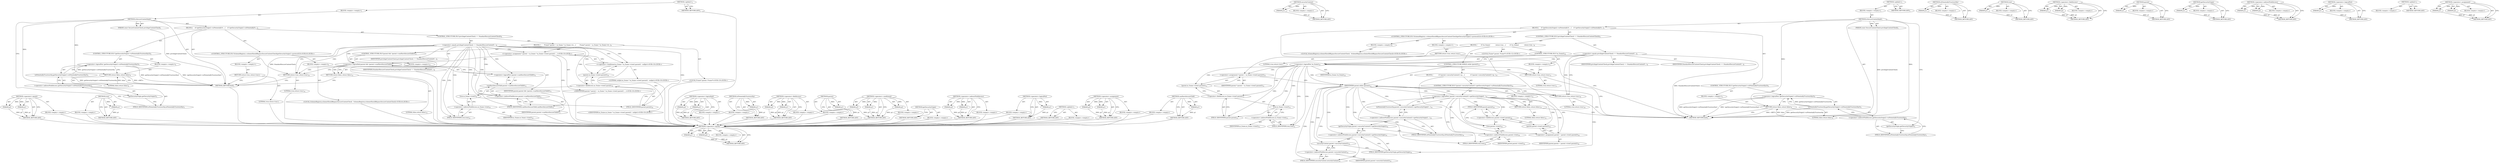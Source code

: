 digraph "&lt;operator&gt;.assignment" {
vulnerable_98 [label=<(METHOD,&lt;operator&gt;.equals)>];
vulnerable_99 [label=<(PARAM,p1)>];
vulnerable_100 [label=<(PARAM,p2)>];
vulnerable_101 [label=<(BLOCK,&lt;empty&gt;,&lt;empty&gt;)>];
vulnerable_102 [label=<(METHOD_RETURN,ANY)>];
vulnerable_123 [label=<(METHOD,tree)>];
vulnerable_124 [label=<(PARAM,p1)>];
vulnerable_125 [label=<(BLOCK,&lt;empty&gt;,&lt;empty&gt;)>];
vulnerable_126 [label=<(METHOD_RETURN,ANY)>];
vulnerable_6 [label=<(METHOD,&lt;global&gt;)<SUB>1</SUB>>];
vulnerable_7 [label=<(BLOCK,&lt;empty&gt;,&lt;empty&gt;)<SUB>1</SUB>>];
vulnerable_8 [label=<(METHOD,isSecureContextImpl)<SUB>1</SUB>>];
vulnerable_9 [label=<(PARAM,const SecureContextCheck privilegeContextCheck)<SUB>1</SUB>>];
vulnerable_10 [label=<(BLOCK,{
    if (!getSecurityOrigin()-&gt;isPotentiallyTr...,{
    if (!getSecurityOrigin()-&gt;isPotentiallyTr...)<SUB>2</SUB>>];
vulnerable_11 [label=<(CONTROL_STRUCTURE,IF,if (!getSecurityOrigin()-&gt;isPotentiallyTrustworthy()))<SUB>3</SUB>>];
vulnerable_12 [label=<(&lt;operator&gt;.logicalNot,!getSecurityOrigin()-&gt;isPotentiallyTrustworthy())<SUB>3</SUB>>];
vulnerable_13 [label=<(isPotentiallyTrustworthy,getSecurityOrigin()-&gt;isPotentiallyTrustworthy())<SUB>3</SUB>>];
vulnerable_14 [label=<(&lt;operator&gt;.indirectFieldAccess,getSecurityOrigin()-&gt;isPotentiallyTrustworthy)<SUB>3</SUB>>];
vulnerable_15 [label=<(getSecurityOrigin,getSecurityOrigin())<SUB>3</SUB>>];
vulnerable_16 [label=<(FIELD_IDENTIFIER,isPotentiallyTrustworthy,isPotentiallyTrustworthy)<SUB>3</SUB>>];
vulnerable_17 [label=<(BLOCK,&lt;empty&gt;,&lt;empty&gt;)<SUB>4</SUB>>];
vulnerable_18 [label=<(RETURN,return false;,return false;)<SUB>4</SUB>>];
vulnerable_19 [label=<(LITERAL,false,return false;)<SUB>4</SUB>>];
vulnerable_20 [label="<(CONTROL_STRUCTURE,IF,if (SchemeRegistry::schemeShouldBypassSecureContextCheck(getSecurityOrigin()-&gt;protocol())))<SUB>6</SUB>>"];
vulnerable_21 [label=<(BLOCK,&lt;empty&gt;,&lt;empty&gt;)<SUB>6</SUB>>];
vulnerable_22 [label="<(LOCAL,SchemeRegistry.schemeShouldBypassSecureContextCheck : SchemeRegistry.schemeShouldBypassSecureContextCheck)<SUB>6</SUB>>"];
vulnerable_23 [label=<(BLOCK,&lt;empty&gt;,&lt;empty&gt;)<SUB>7</SUB>>];
vulnerable_24 [label=<(RETURN,return true;,return true;)<SUB>7</SUB>>];
vulnerable_25 [label=<(LITERAL,true,return true;)<SUB>7</SUB>>];
vulnerable_26 [label=<(CONTROL_STRUCTURE,IF,if (privilegeContextCheck == StandardSecureContextCheck))<SUB>9</SUB>>];
vulnerable_27 [label=<(&lt;operator&gt;.equals,privilegeContextCheck == StandardSecureContextC...)<SUB>9</SUB>>];
vulnerable_28 [label=<(IDENTIFIER,privilegeContextCheck,privilegeContextCheck == StandardSecureContextC...)<SUB>9</SUB>>];
vulnerable_29 [label=<(IDENTIFIER,StandardSecureContextCheck,privilegeContextCheck == StandardSecureContextC...)<SUB>9</SUB>>];
vulnerable_30 [label=<(BLOCK,{
        Frame* parent = m_frame ? m_frame-&gt;tr...,{
        Frame* parent = m_frame ? m_frame-&gt;tr...)<SUB>9</SUB>>];
vulnerable_31 [label="<(LOCAL,Frame* parent: Frame*)<SUB>10</SUB>>"];
vulnerable_32 [label="<(&lt;operator&gt;.assignment,* parent = m_frame ? m_frame-&gt;tree().parent() :...)<SUB>10</SUB>>"];
vulnerable_33 [label="<(IDENTIFIER,parent,* parent = m_frame ? m_frame-&gt;tree().parent() :...)<SUB>10</SUB>>"];
vulnerable_34 [label="<(&lt;operator&gt;.conditional,m_frame ? m_frame-&gt;tree().parent() : nullptr)<SUB>10</SUB>>"];
vulnerable_35 [label="<(IDENTIFIER,m_frame,m_frame ? m_frame-&gt;tree().parent() : nullptr)<SUB>10</SUB>>"];
vulnerable_36 [label=<(parent,m_frame-&gt;tree().parent())<SUB>10</SUB>>];
vulnerable_37 [label=<(&lt;operator&gt;.fieldAccess,m_frame-&gt;tree().parent)<SUB>10</SUB>>];
vulnerable_38 [label=<(tree,m_frame-&gt;tree())<SUB>10</SUB>>];
vulnerable_39 [label=<(&lt;operator&gt;.indirectFieldAccess,m_frame-&gt;tree)<SUB>10</SUB>>];
vulnerable_40 [label=<(IDENTIFIER,m_frame,m_frame-&gt;tree())<SUB>10</SUB>>];
vulnerable_41 [label=<(FIELD_IDENTIFIER,tree,tree)<SUB>10</SUB>>];
vulnerable_42 [label=<(FIELD_IDENTIFIER,parent,parent)<SUB>10</SUB>>];
vulnerable_43 [label="<(LITERAL,nullptr,m_frame ? m_frame-&gt;tree().parent() : nullptr)<SUB>10</SUB>>"];
vulnerable_44 [label=<(CONTROL_STRUCTURE,IF,if (parent &amp;&amp; !parent-&gt;canHaveSecureChild()))<SUB>11</SUB>>];
vulnerable_45 [label=<(&lt;operator&gt;.logicalAnd,parent &amp;&amp; !parent-&gt;canHaveSecureChild())<SUB>11</SUB>>];
vulnerable_46 [label=<(IDENTIFIER,parent,parent &amp;&amp; !parent-&gt;canHaveSecureChild())<SUB>11</SUB>>];
vulnerable_47 [label=<(&lt;operator&gt;.logicalNot,!parent-&gt;canHaveSecureChild())<SUB>11</SUB>>];
vulnerable_48 [label=<(canHaveSecureChild,parent-&gt;canHaveSecureChild())<SUB>11</SUB>>];
vulnerable_49 [label=<(&lt;operator&gt;.indirectFieldAccess,parent-&gt;canHaveSecureChild)<SUB>11</SUB>>];
vulnerable_50 [label=<(IDENTIFIER,parent,parent-&gt;canHaveSecureChild())<SUB>11</SUB>>];
vulnerable_51 [label=<(FIELD_IDENTIFIER,canHaveSecureChild,canHaveSecureChild)<SUB>11</SUB>>];
vulnerable_52 [label=<(BLOCK,&lt;empty&gt;,&lt;empty&gt;)<SUB>12</SUB>>];
vulnerable_53 [label=<(RETURN,return false;,return false;)<SUB>12</SUB>>];
vulnerable_54 [label=<(LITERAL,false,return false;)<SUB>12</SUB>>];
vulnerable_55 [label=<(RETURN,return true;,return true;)<SUB>14</SUB>>];
vulnerable_56 [label=<(LITERAL,true,return true;)<SUB>14</SUB>>];
vulnerable_57 [label=<(METHOD_RETURN,bool)<SUB>1</SUB>>];
vulnerable_59 [label=<(METHOD_RETURN,ANY)<SUB>1</SUB>>];
vulnerable_127 [label=<(METHOD,&lt;operator&gt;.logicalAnd)>];
vulnerable_128 [label=<(PARAM,p1)>];
vulnerable_129 [label=<(PARAM,p2)>];
vulnerable_130 [label=<(BLOCK,&lt;empty&gt;,&lt;empty&gt;)>];
vulnerable_131 [label=<(METHOD_RETURN,ANY)>];
vulnerable_86 [label=<(METHOD,isPotentiallyTrustworthy)>];
vulnerable_87 [label=<(PARAM,p1)>];
vulnerable_88 [label=<(BLOCK,&lt;empty&gt;,&lt;empty&gt;)>];
vulnerable_89 [label=<(METHOD_RETURN,ANY)>];
vulnerable_118 [label=<(METHOD,&lt;operator&gt;.fieldAccess)>];
vulnerable_119 [label=<(PARAM,p1)>];
vulnerable_120 [label=<(PARAM,p2)>];
vulnerable_121 [label=<(BLOCK,&lt;empty&gt;,&lt;empty&gt;)>];
vulnerable_122 [label=<(METHOD_RETURN,ANY)>];
vulnerable_114 [label=<(METHOD,parent)>];
vulnerable_115 [label=<(PARAM,p1)>];
vulnerable_116 [label=<(BLOCK,&lt;empty&gt;,&lt;empty&gt;)>];
vulnerable_117 [label=<(METHOD_RETURN,ANY)>];
vulnerable_108 [label=<(METHOD,&lt;operator&gt;.conditional)>];
vulnerable_109 [label=<(PARAM,p1)>];
vulnerable_110 [label=<(PARAM,p2)>];
vulnerable_111 [label=<(PARAM,p3)>];
vulnerable_112 [label=<(BLOCK,&lt;empty&gt;,&lt;empty&gt;)>];
vulnerable_113 [label=<(METHOD_RETURN,ANY)>];
vulnerable_95 [label=<(METHOD,getSecurityOrigin)>];
vulnerable_96 [label=<(BLOCK,&lt;empty&gt;,&lt;empty&gt;)>];
vulnerable_97 [label=<(METHOD_RETURN,ANY)>];
vulnerable_90 [label=<(METHOD,&lt;operator&gt;.indirectFieldAccess)>];
vulnerable_91 [label=<(PARAM,p1)>];
vulnerable_92 [label=<(PARAM,p2)>];
vulnerable_93 [label=<(BLOCK,&lt;empty&gt;,&lt;empty&gt;)>];
vulnerable_94 [label=<(METHOD_RETURN,ANY)>];
vulnerable_82 [label=<(METHOD,&lt;operator&gt;.logicalNot)>];
vulnerable_83 [label=<(PARAM,p1)>];
vulnerable_84 [label=<(BLOCK,&lt;empty&gt;,&lt;empty&gt;)>];
vulnerable_85 [label=<(METHOD_RETURN,ANY)>];
vulnerable_76 [label=<(METHOD,&lt;global&gt;)<SUB>1</SUB>>];
vulnerable_77 [label=<(BLOCK,&lt;empty&gt;,&lt;empty&gt;)>];
vulnerable_78 [label=<(METHOD_RETURN,ANY)>];
vulnerable_103 [label=<(METHOD,&lt;operator&gt;.assignment)>];
vulnerable_104 [label=<(PARAM,p1)>];
vulnerable_105 [label=<(PARAM,p2)>];
vulnerable_106 [label=<(BLOCK,&lt;empty&gt;,&lt;empty&gt;)>];
vulnerable_107 [label=<(METHOD_RETURN,ANY)>];
vulnerable_132 [label=<(METHOD,canHaveSecureChild)>];
vulnerable_133 [label=<(PARAM,p1)>];
vulnerable_134 [label=<(BLOCK,&lt;empty&gt;,&lt;empty&gt;)>];
vulnerable_135 [label=<(METHOD_RETURN,ANY)>];
fixed_116 [label=<(METHOD,&lt;operator&gt;.equals)>];
fixed_117 [label=<(PARAM,p1)>];
fixed_118 [label=<(PARAM,p2)>];
fixed_119 [label=<(BLOCK,&lt;empty&gt;,&lt;empty&gt;)>];
fixed_120 [label=<(METHOD_RETURN,ANY)>];
fixed_139 [label=<(METHOD,securityContext)>];
fixed_140 [label=<(PARAM,p1)>];
fixed_141 [label=<(BLOCK,&lt;empty&gt;,&lt;empty&gt;)>];
fixed_142 [label=<(METHOD_RETURN,ANY)>];
fixed_6 [label=<(METHOD,&lt;global&gt;)<SUB>1</SUB>>];
fixed_7 [label=<(BLOCK,&lt;empty&gt;,&lt;empty&gt;)<SUB>1</SUB>>];
fixed_8 [label=<(METHOD,isSecureContextImpl)<SUB>1</SUB>>];
fixed_9 [label=<(PARAM,const SecureContextCheck privilegeContextCheck)<SUB>1</SUB>>];
fixed_10 [label=<(BLOCK,{
    if (!getSecurityOrigin()-&gt;isPotentiallyTr...,{
    if (!getSecurityOrigin()-&gt;isPotentiallyTr...)<SUB>2</SUB>>];
fixed_11 [label=<(CONTROL_STRUCTURE,IF,if (!getSecurityOrigin()-&gt;isPotentiallyTrustworthy()))<SUB>3</SUB>>];
fixed_12 [label=<(&lt;operator&gt;.logicalNot,!getSecurityOrigin()-&gt;isPotentiallyTrustworthy())<SUB>3</SUB>>];
fixed_13 [label=<(isPotentiallyTrustworthy,getSecurityOrigin()-&gt;isPotentiallyTrustworthy())<SUB>3</SUB>>];
fixed_14 [label=<(&lt;operator&gt;.indirectFieldAccess,getSecurityOrigin()-&gt;isPotentiallyTrustworthy)<SUB>3</SUB>>];
fixed_15 [label=<(getSecurityOrigin,getSecurityOrigin())<SUB>3</SUB>>];
fixed_16 [label=<(FIELD_IDENTIFIER,isPotentiallyTrustworthy,isPotentiallyTrustworthy)<SUB>3</SUB>>];
fixed_17 [label=<(BLOCK,&lt;empty&gt;,&lt;empty&gt;)<SUB>4</SUB>>];
fixed_18 [label=<(RETURN,return false;,return false;)<SUB>4</SUB>>];
fixed_19 [label=<(LITERAL,false,return false;)<SUB>4</SUB>>];
fixed_20 [label="<(CONTROL_STRUCTURE,IF,if (SchemeRegistry::schemeShouldBypassSecureContextCheck(getSecurityOrigin()-&gt;protocol())))<SUB>6</SUB>>"];
fixed_21 [label=<(BLOCK,&lt;empty&gt;,&lt;empty&gt;)<SUB>6</SUB>>];
fixed_22 [label="<(LOCAL,SchemeRegistry.schemeShouldBypassSecureContextCheck : SchemeRegistry.schemeShouldBypassSecureContextCheck)<SUB>6</SUB>>"];
fixed_23 [label=<(BLOCK,&lt;empty&gt;,&lt;empty&gt;)<SUB>7</SUB>>];
fixed_24 [label=<(RETURN,return true;,return true;)<SUB>7</SUB>>];
fixed_25 [label=<(LITERAL,true,return true;)<SUB>7</SUB>>];
fixed_26 [label=<(CONTROL_STRUCTURE,IF,if (privilegeContextCheck == StandardSecureContextCheck))<SUB>9</SUB>>];
fixed_27 [label=<(&lt;operator&gt;.equals,privilegeContextCheck == StandardSecureContextC...)<SUB>9</SUB>>];
fixed_28 [label=<(IDENTIFIER,privilegeContextCheck,privilegeContextCheck == StandardSecureContextC...)<SUB>9</SUB>>];
fixed_29 [label=<(IDENTIFIER,StandardSecureContextCheck,privilegeContextCheck == StandardSecureContextC...)<SUB>9</SUB>>];
fixed_30 [label=<(BLOCK,{
        if (!m_frame)
            return true...,{
        if (!m_frame)
            return true...)<SUB>9</SUB>>];
fixed_31 [label=<(CONTROL_STRUCTURE,IF,if (!m_frame))<SUB>10</SUB>>];
fixed_32 [label=<(&lt;operator&gt;.logicalNot,!m_frame)<SUB>10</SUB>>];
fixed_33 [label=<(IDENTIFIER,m_frame,!m_frame)<SUB>10</SUB>>];
fixed_34 [label=<(BLOCK,&lt;empty&gt;,&lt;empty&gt;)<SUB>11</SUB>>];
fixed_35 [label=<(RETURN,return true;,return true;)<SUB>11</SUB>>];
fixed_36 [label=<(LITERAL,true,return true;)<SUB>11</SUB>>];
fixed_37 [label="<(LOCAL,Frame* parent: Frame*)<SUB>12</SUB>>"];
fixed_38 [label=<(&lt;operator&gt;.assignment,* parent = m_frame-&gt;tree().parent())<SUB>12</SUB>>];
fixed_39 [label=<(IDENTIFIER,parent,* parent = m_frame-&gt;tree().parent())<SUB>12</SUB>>];
fixed_40 [label=<(parent,m_frame-&gt;tree().parent())<SUB>12</SUB>>];
fixed_41 [label=<(&lt;operator&gt;.fieldAccess,m_frame-&gt;tree().parent)<SUB>12</SUB>>];
fixed_42 [label=<(tree,m_frame-&gt;tree())<SUB>12</SUB>>];
fixed_43 [label=<(&lt;operator&gt;.indirectFieldAccess,m_frame-&gt;tree)<SUB>12</SUB>>];
fixed_44 [label=<(IDENTIFIER,m_frame,m_frame-&gt;tree())<SUB>12</SUB>>];
fixed_45 [label=<(FIELD_IDENTIFIER,tree,tree)<SUB>12</SUB>>];
fixed_46 [label=<(FIELD_IDENTIFIER,parent,parent)<SUB>12</SUB>>];
fixed_47 [label=<(CONTROL_STRUCTURE,WHILE,while (parent))<SUB>13</SUB>>];
fixed_48 [label=<(IDENTIFIER,parent,while (parent))<SUB>13</SUB>>];
fixed_49 [label=<(BLOCK,{
            if (!parent-&gt;securityContext()-&gt;g...,{
            if (!parent-&gt;securityContext()-&gt;g...)<SUB>13</SUB>>];
fixed_50 [label=<(CONTROL_STRUCTURE,IF,if (!parent-&gt;securityContext()-&gt;getSecurityOrigin()-&gt;isPotentiallyTrustworthy()))<SUB>14</SUB>>];
fixed_51 [label=<(&lt;operator&gt;.logicalNot,!parent-&gt;securityContext()-&gt;getSecurityOrigin()...)<SUB>14</SUB>>];
fixed_52 [label=<(isPotentiallyTrustworthy,parent-&gt;securityContext()-&gt;getSecurityOrigin()-...)<SUB>14</SUB>>];
fixed_53 [label=<(&lt;operator&gt;.indirectFieldAccess,parent-&gt;securityContext()-&gt;getSecurityOrigin()-...)<SUB>14</SUB>>];
fixed_54 [label=<(getSecurityOrigin,parent-&gt;securityContext()-&gt;getSecurityOrigin())<SUB>14</SUB>>];
fixed_55 [label=<(&lt;operator&gt;.indirectFieldAccess,parent-&gt;securityContext()-&gt;getSecurityOrigin)<SUB>14</SUB>>];
fixed_56 [label=<(securityContext,parent-&gt;securityContext())<SUB>14</SUB>>];
fixed_57 [label=<(&lt;operator&gt;.indirectFieldAccess,parent-&gt;securityContext)<SUB>14</SUB>>];
fixed_58 [label=<(IDENTIFIER,parent,parent-&gt;securityContext())<SUB>14</SUB>>];
fixed_59 [label=<(FIELD_IDENTIFIER,securityContext,securityContext)<SUB>14</SUB>>];
fixed_60 [label=<(FIELD_IDENTIFIER,getSecurityOrigin,getSecurityOrigin)<SUB>14</SUB>>];
fixed_61 [label=<(FIELD_IDENTIFIER,isPotentiallyTrustworthy,isPotentiallyTrustworthy)<SUB>14</SUB>>];
fixed_62 [label=<(BLOCK,&lt;empty&gt;,&lt;empty&gt;)<SUB>15</SUB>>];
fixed_63 [label=<(RETURN,return false;,return false;)<SUB>15</SUB>>];
fixed_64 [label=<(LITERAL,false,return false;)<SUB>15</SUB>>];
fixed_65 [label=<(&lt;operator&gt;.assignment,parent = parent-&gt;tree().parent())<SUB>16</SUB>>];
fixed_66 [label=<(IDENTIFIER,parent,parent = parent-&gt;tree().parent())<SUB>16</SUB>>];
fixed_67 [label=<(parent,parent-&gt;tree().parent())<SUB>16</SUB>>];
fixed_68 [label=<(&lt;operator&gt;.fieldAccess,parent-&gt;tree().parent)<SUB>16</SUB>>];
fixed_69 [label=<(tree,parent-&gt;tree())<SUB>16</SUB>>];
fixed_70 [label=<(&lt;operator&gt;.indirectFieldAccess,parent-&gt;tree)<SUB>16</SUB>>];
fixed_71 [label=<(IDENTIFIER,parent,parent-&gt;tree())<SUB>16</SUB>>];
fixed_72 [label=<(FIELD_IDENTIFIER,tree,tree)<SUB>16</SUB>>];
fixed_73 [label=<(FIELD_IDENTIFIER,parent,parent)<SUB>16</SUB>>];
fixed_74 [label=<(RETURN,return true;,return true;)<SUB>19</SUB>>];
fixed_75 [label=<(LITERAL,true,return true;)<SUB>19</SUB>>];
fixed_76 [label=<(METHOD_RETURN,bool)<SUB>1</SUB>>];
fixed_78 [label=<(METHOD_RETURN,ANY)<SUB>1</SUB>>];
fixed_103 [label=<(METHOD,isPotentiallyTrustworthy)>];
fixed_104 [label=<(PARAM,p1)>];
fixed_105 [label=<(BLOCK,&lt;empty&gt;,&lt;empty&gt;)>];
fixed_106 [label=<(METHOD_RETURN,ANY)>];
fixed_135 [label=<(METHOD,tree)>];
fixed_136 [label=<(PARAM,p1)>];
fixed_137 [label=<(BLOCK,&lt;empty&gt;,&lt;empty&gt;)>];
fixed_138 [label=<(METHOD_RETURN,ANY)>];
fixed_130 [label=<(METHOD,&lt;operator&gt;.fieldAccess)>];
fixed_131 [label=<(PARAM,p1)>];
fixed_132 [label=<(PARAM,p2)>];
fixed_133 [label=<(BLOCK,&lt;empty&gt;,&lt;empty&gt;)>];
fixed_134 [label=<(METHOD_RETURN,ANY)>];
fixed_126 [label=<(METHOD,parent)>];
fixed_127 [label=<(PARAM,p1)>];
fixed_128 [label=<(BLOCK,&lt;empty&gt;,&lt;empty&gt;)>];
fixed_129 [label=<(METHOD_RETURN,ANY)>];
fixed_112 [label=<(METHOD,getSecurityOrigin)>];
fixed_113 [label=<(PARAM,p1)>];
fixed_114 [label=<(BLOCK,&lt;empty&gt;,&lt;empty&gt;)>];
fixed_115 [label=<(METHOD_RETURN,ANY)>];
fixed_107 [label=<(METHOD,&lt;operator&gt;.indirectFieldAccess)>];
fixed_108 [label=<(PARAM,p1)>];
fixed_109 [label=<(PARAM,p2)>];
fixed_110 [label=<(BLOCK,&lt;empty&gt;,&lt;empty&gt;)>];
fixed_111 [label=<(METHOD_RETURN,ANY)>];
fixed_99 [label=<(METHOD,&lt;operator&gt;.logicalNot)>];
fixed_100 [label=<(PARAM,p1)>];
fixed_101 [label=<(BLOCK,&lt;empty&gt;,&lt;empty&gt;)>];
fixed_102 [label=<(METHOD_RETURN,ANY)>];
fixed_93 [label=<(METHOD,&lt;global&gt;)<SUB>1</SUB>>];
fixed_94 [label=<(BLOCK,&lt;empty&gt;,&lt;empty&gt;)>];
fixed_95 [label=<(METHOD_RETURN,ANY)>];
fixed_121 [label=<(METHOD,&lt;operator&gt;.assignment)>];
fixed_122 [label=<(PARAM,p1)>];
fixed_123 [label=<(PARAM,p2)>];
fixed_124 [label=<(BLOCK,&lt;empty&gt;,&lt;empty&gt;)>];
fixed_125 [label=<(METHOD_RETURN,ANY)>];
vulnerable_98 -> vulnerable_99  [key=0, label="AST: "];
vulnerable_98 -> vulnerable_99  [key=1, label="DDG: "];
vulnerable_98 -> vulnerable_101  [key=0, label="AST: "];
vulnerable_98 -> vulnerable_100  [key=0, label="AST: "];
vulnerable_98 -> vulnerable_100  [key=1, label="DDG: "];
vulnerable_98 -> vulnerable_102  [key=0, label="AST: "];
vulnerable_98 -> vulnerable_102  [key=1, label="CFG: "];
vulnerable_99 -> vulnerable_102  [key=0, label="DDG: p1"];
vulnerable_100 -> vulnerable_102  [key=0, label="DDG: p2"];
vulnerable_101 -> fixed_116  [key=0];
vulnerable_102 -> fixed_116  [key=0];
vulnerable_123 -> vulnerable_124  [key=0, label="AST: "];
vulnerable_123 -> vulnerable_124  [key=1, label="DDG: "];
vulnerable_123 -> vulnerable_125  [key=0, label="AST: "];
vulnerable_123 -> vulnerable_126  [key=0, label="AST: "];
vulnerable_123 -> vulnerable_126  [key=1, label="CFG: "];
vulnerable_124 -> vulnerable_126  [key=0, label="DDG: p1"];
vulnerable_125 -> fixed_116  [key=0];
vulnerable_126 -> fixed_116  [key=0];
vulnerable_6 -> vulnerable_7  [key=0, label="AST: "];
vulnerable_6 -> vulnerable_59  [key=0, label="AST: "];
vulnerable_6 -> vulnerable_59  [key=1, label="CFG: "];
vulnerable_7 -> vulnerable_8  [key=0, label="AST: "];
vulnerable_8 -> vulnerable_9  [key=0, label="AST: "];
vulnerable_8 -> vulnerable_9  [key=1, label="DDG: "];
vulnerable_8 -> vulnerable_10  [key=0, label="AST: "];
vulnerable_8 -> vulnerable_57  [key=0, label="AST: "];
vulnerable_8 -> vulnerable_15  [key=0, label="CFG: "];
vulnerable_8 -> vulnerable_18  [key=0, label="DDG: "];
vulnerable_8 -> vulnerable_19  [key=0, label="DDG: "];
vulnerable_9 -> vulnerable_57  [key=0, label="DDG: privilegeContextCheck"];
vulnerable_10 -> vulnerable_11  [key=0, label="AST: "];
vulnerable_10 -> vulnerable_20  [key=0, label="AST: "];
vulnerable_10 -> vulnerable_26  [key=0, label="AST: "];
vulnerable_10 -> vulnerable_55  [key=0, label="AST: "];
vulnerable_11 -> vulnerable_12  [key=0, label="AST: "];
vulnerable_11 -> vulnerable_17  [key=0, label="AST: "];
vulnerable_12 -> vulnerable_13  [key=0, label="AST: "];
vulnerable_12 -> vulnerable_18  [key=0, label="CFG: "];
vulnerable_12 -> vulnerable_57  [key=0, label="DDG: getSecurityOrigin()-&gt;isPotentiallyTrustworthy()"];
vulnerable_12 -> vulnerable_57  [key=1, label="DDG: !getSecurityOrigin()-&gt;isPotentiallyTrustworthy()"];
vulnerable_13 -> vulnerable_14  [key=0, label="AST: "];
vulnerable_13 -> vulnerable_12  [key=0, label="CFG: "];
vulnerable_13 -> vulnerable_12  [key=1, label="DDG: getSecurityOrigin()-&gt;isPotentiallyTrustworthy"];
vulnerable_13 -> vulnerable_57  [key=0, label="DDG: getSecurityOrigin()-&gt;isPotentiallyTrustworthy"];
vulnerable_14 -> vulnerable_15  [key=0, label="AST: "];
vulnerable_14 -> vulnerable_16  [key=0, label="AST: "];
vulnerable_14 -> vulnerable_13  [key=0, label="CFG: "];
vulnerable_15 -> vulnerable_16  [key=0, label="CFG: "];
vulnerable_16 -> vulnerable_14  [key=0, label="CFG: "];
vulnerable_17 -> vulnerable_18  [key=0, label="AST: "];
vulnerable_18 -> vulnerable_19  [key=0, label="AST: "];
vulnerable_18 -> vulnerable_57  [key=0, label="CFG: "];
vulnerable_18 -> vulnerable_57  [key=1, label="DDG: &lt;RET&gt;"];
vulnerable_19 -> vulnerable_18  [key=0, label="DDG: false"];
vulnerable_20 -> vulnerable_21  [key=0, label="AST: "];
vulnerable_20 -> vulnerable_23  [key=0, label="AST: "];
vulnerable_21 -> vulnerable_22  [key=0, label="AST: "];
vulnerable_22 -> fixed_116  [key=0];
vulnerable_23 -> vulnerable_24  [key=0, label="AST: "];
vulnerable_24 -> vulnerable_25  [key=0, label="AST: "];
vulnerable_24 -> vulnerable_57  [key=0, label="CFG: "];
vulnerable_25 -> fixed_116  [key=0];
vulnerable_26 -> vulnerable_27  [key=0, label="AST: "];
vulnerable_26 -> vulnerable_30  [key=0, label="AST: "];
vulnerable_27 -> vulnerable_28  [key=0, label="AST: "];
vulnerable_27 -> vulnerable_29  [key=0, label="AST: "];
vulnerable_27 -> vulnerable_41  [key=0, label="CFG: "];
vulnerable_27 -> vulnerable_41  [key=1, label="CDG: "];
vulnerable_27 -> vulnerable_34  [key=0, label="CFG: "];
vulnerable_27 -> vulnerable_34  [key=1, label="CDG: "];
vulnerable_27 -> vulnerable_55  [key=0, label="CFG: "];
vulnerable_27 -> vulnerable_55  [key=1, label="CDG: "];
vulnerable_27 -> vulnerable_57  [key=0, label="DDG: StandardSecureContextCheck"];
vulnerable_27 -> vulnerable_32  [key=0, label="CDG: "];
vulnerable_27 -> vulnerable_45  [key=0, label="CDG: "];
vulnerable_27 -> vulnerable_42  [key=0, label="CDG: "];
vulnerable_27 -> vulnerable_36  [key=0, label="CDG: "];
vulnerable_27 -> vulnerable_37  [key=0, label="CDG: "];
vulnerable_27 -> vulnerable_38  [key=0, label="CDG: "];
vulnerable_27 -> vulnerable_39  [key=0, label="CDG: "];
vulnerable_27 -> vulnerable_47  [key=0, label="CDG: "];
vulnerable_27 -> vulnerable_48  [key=0, label="CDG: "];
vulnerable_27 -> vulnerable_49  [key=0, label="CDG: "];
vulnerable_27 -> vulnerable_51  [key=0, label="CDG: "];
vulnerable_28 -> fixed_116  [key=0];
vulnerable_29 -> fixed_116  [key=0];
vulnerable_30 -> vulnerable_31  [key=0, label="AST: "];
vulnerable_30 -> vulnerable_32  [key=0, label="AST: "];
vulnerable_30 -> vulnerable_44  [key=0, label="AST: "];
vulnerable_31 -> fixed_116  [key=0];
vulnerable_32 -> vulnerable_33  [key=0, label="AST: "];
vulnerable_32 -> vulnerable_34  [key=0, label="AST: "];
vulnerable_32 -> vulnerable_45  [key=0, label="CFG: "];
vulnerable_32 -> vulnerable_51  [key=0, label="CFG: "];
vulnerable_33 -> fixed_116  [key=0];
vulnerable_34 -> vulnerable_35  [key=0, label="AST: "];
vulnerable_34 -> vulnerable_36  [key=0, label="AST: "];
vulnerable_34 -> vulnerable_43  [key=0, label="AST: "];
vulnerable_34 -> vulnerable_32  [key=0, label="CFG: "];
vulnerable_35 -> fixed_116  [key=0];
vulnerable_36 -> vulnerable_37  [key=0, label="AST: "];
vulnerable_36 -> vulnerable_34  [key=0, label="CFG: "];
vulnerable_37 -> vulnerable_38  [key=0, label="AST: "];
vulnerable_37 -> vulnerable_42  [key=0, label="AST: "];
vulnerable_37 -> vulnerable_36  [key=0, label="CFG: "];
vulnerable_38 -> vulnerable_39  [key=0, label="AST: "];
vulnerable_38 -> vulnerable_42  [key=0, label="CFG: "];
vulnerable_39 -> vulnerable_40  [key=0, label="AST: "];
vulnerable_39 -> vulnerable_41  [key=0, label="AST: "];
vulnerable_39 -> vulnerable_38  [key=0, label="CFG: "];
vulnerable_40 -> fixed_116  [key=0];
vulnerable_41 -> vulnerable_39  [key=0, label="CFG: "];
vulnerable_42 -> vulnerable_37  [key=0, label="CFG: "];
vulnerable_43 -> fixed_116  [key=0];
vulnerable_44 -> vulnerable_45  [key=0, label="AST: "];
vulnerable_44 -> vulnerable_52  [key=0, label="AST: "];
vulnerable_45 -> vulnerable_46  [key=0, label="AST: "];
vulnerable_45 -> vulnerable_47  [key=0, label="AST: "];
vulnerable_45 -> vulnerable_53  [key=0, label="CFG: "];
vulnerable_45 -> vulnerable_53  [key=1, label="CDG: "];
vulnerable_45 -> vulnerable_55  [key=0, label="CFG: "];
vulnerable_45 -> vulnerable_55  [key=1, label="CDG: "];
vulnerable_46 -> fixed_116  [key=0];
vulnerable_47 -> vulnerable_48  [key=0, label="AST: "];
vulnerable_47 -> vulnerable_45  [key=0, label="CFG: "];
vulnerable_48 -> vulnerable_49  [key=0, label="AST: "];
vulnerable_48 -> vulnerable_47  [key=0, label="CFG: "];
vulnerable_49 -> vulnerable_50  [key=0, label="AST: "];
vulnerable_49 -> vulnerable_51  [key=0, label="AST: "];
vulnerable_49 -> vulnerable_48  [key=0, label="CFG: "];
vulnerable_50 -> fixed_116  [key=0];
vulnerable_51 -> vulnerable_49  [key=0, label="CFG: "];
vulnerable_52 -> vulnerable_53  [key=0, label="AST: "];
vulnerable_53 -> vulnerable_54  [key=0, label="AST: "];
vulnerable_53 -> vulnerable_57  [key=0, label="CFG: "];
vulnerable_54 -> fixed_116  [key=0];
vulnerable_55 -> vulnerable_56  [key=0, label="AST: "];
vulnerable_55 -> vulnerable_57  [key=0, label="CFG: "];
vulnerable_56 -> fixed_116  [key=0];
vulnerable_57 -> fixed_116  [key=0];
vulnerable_59 -> fixed_116  [key=0];
vulnerable_127 -> vulnerable_128  [key=0, label="AST: "];
vulnerable_127 -> vulnerable_128  [key=1, label="DDG: "];
vulnerable_127 -> vulnerable_130  [key=0, label="AST: "];
vulnerable_127 -> vulnerable_129  [key=0, label="AST: "];
vulnerable_127 -> vulnerable_129  [key=1, label="DDG: "];
vulnerable_127 -> vulnerable_131  [key=0, label="AST: "];
vulnerable_127 -> vulnerable_131  [key=1, label="CFG: "];
vulnerable_128 -> vulnerable_131  [key=0, label="DDG: p1"];
vulnerable_129 -> vulnerable_131  [key=0, label="DDG: p2"];
vulnerable_130 -> fixed_116  [key=0];
vulnerable_131 -> fixed_116  [key=0];
vulnerable_86 -> vulnerable_87  [key=0, label="AST: "];
vulnerable_86 -> vulnerable_87  [key=1, label="DDG: "];
vulnerable_86 -> vulnerable_88  [key=0, label="AST: "];
vulnerable_86 -> vulnerable_89  [key=0, label="AST: "];
vulnerable_86 -> vulnerable_89  [key=1, label="CFG: "];
vulnerable_87 -> vulnerable_89  [key=0, label="DDG: p1"];
vulnerable_88 -> fixed_116  [key=0];
vulnerable_89 -> fixed_116  [key=0];
vulnerable_118 -> vulnerable_119  [key=0, label="AST: "];
vulnerable_118 -> vulnerable_119  [key=1, label="DDG: "];
vulnerable_118 -> vulnerable_121  [key=0, label="AST: "];
vulnerable_118 -> vulnerable_120  [key=0, label="AST: "];
vulnerable_118 -> vulnerable_120  [key=1, label="DDG: "];
vulnerable_118 -> vulnerable_122  [key=0, label="AST: "];
vulnerable_118 -> vulnerable_122  [key=1, label="CFG: "];
vulnerable_119 -> vulnerable_122  [key=0, label="DDG: p1"];
vulnerable_120 -> vulnerable_122  [key=0, label="DDG: p2"];
vulnerable_121 -> fixed_116  [key=0];
vulnerable_122 -> fixed_116  [key=0];
vulnerable_114 -> vulnerable_115  [key=0, label="AST: "];
vulnerable_114 -> vulnerable_115  [key=1, label="DDG: "];
vulnerable_114 -> vulnerable_116  [key=0, label="AST: "];
vulnerable_114 -> vulnerable_117  [key=0, label="AST: "];
vulnerable_114 -> vulnerable_117  [key=1, label="CFG: "];
vulnerable_115 -> vulnerable_117  [key=0, label="DDG: p1"];
vulnerable_116 -> fixed_116  [key=0];
vulnerable_117 -> fixed_116  [key=0];
vulnerable_108 -> vulnerable_109  [key=0, label="AST: "];
vulnerable_108 -> vulnerable_109  [key=1, label="DDG: "];
vulnerable_108 -> vulnerable_112  [key=0, label="AST: "];
vulnerable_108 -> vulnerable_110  [key=0, label="AST: "];
vulnerable_108 -> vulnerable_110  [key=1, label="DDG: "];
vulnerable_108 -> vulnerable_113  [key=0, label="AST: "];
vulnerable_108 -> vulnerable_113  [key=1, label="CFG: "];
vulnerable_108 -> vulnerable_111  [key=0, label="AST: "];
vulnerable_108 -> vulnerable_111  [key=1, label="DDG: "];
vulnerable_109 -> vulnerable_113  [key=0, label="DDG: p1"];
vulnerable_110 -> vulnerable_113  [key=0, label="DDG: p2"];
vulnerable_111 -> vulnerable_113  [key=0, label="DDG: p3"];
vulnerable_112 -> fixed_116  [key=0];
vulnerable_113 -> fixed_116  [key=0];
vulnerable_95 -> vulnerable_96  [key=0, label="AST: "];
vulnerable_95 -> vulnerable_97  [key=0, label="AST: "];
vulnerable_95 -> vulnerable_97  [key=1, label="CFG: "];
vulnerable_96 -> fixed_116  [key=0];
vulnerable_97 -> fixed_116  [key=0];
vulnerable_90 -> vulnerable_91  [key=0, label="AST: "];
vulnerable_90 -> vulnerable_91  [key=1, label="DDG: "];
vulnerable_90 -> vulnerable_93  [key=0, label="AST: "];
vulnerable_90 -> vulnerable_92  [key=0, label="AST: "];
vulnerable_90 -> vulnerable_92  [key=1, label="DDG: "];
vulnerable_90 -> vulnerable_94  [key=0, label="AST: "];
vulnerable_90 -> vulnerable_94  [key=1, label="CFG: "];
vulnerable_91 -> vulnerable_94  [key=0, label="DDG: p1"];
vulnerable_92 -> vulnerable_94  [key=0, label="DDG: p2"];
vulnerable_93 -> fixed_116  [key=0];
vulnerable_94 -> fixed_116  [key=0];
vulnerable_82 -> vulnerable_83  [key=0, label="AST: "];
vulnerable_82 -> vulnerable_83  [key=1, label="DDG: "];
vulnerable_82 -> vulnerable_84  [key=0, label="AST: "];
vulnerable_82 -> vulnerable_85  [key=0, label="AST: "];
vulnerable_82 -> vulnerable_85  [key=1, label="CFG: "];
vulnerable_83 -> vulnerable_85  [key=0, label="DDG: p1"];
vulnerable_84 -> fixed_116  [key=0];
vulnerable_85 -> fixed_116  [key=0];
vulnerable_76 -> vulnerable_77  [key=0, label="AST: "];
vulnerable_76 -> vulnerable_78  [key=0, label="AST: "];
vulnerable_76 -> vulnerable_78  [key=1, label="CFG: "];
vulnerable_77 -> fixed_116  [key=0];
vulnerable_78 -> fixed_116  [key=0];
vulnerable_103 -> vulnerable_104  [key=0, label="AST: "];
vulnerable_103 -> vulnerable_104  [key=1, label="DDG: "];
vulnerable_103 -> vulnerable_106  [key=0, label="AST: "];
vulnerable_103 -> vulnerable_105  [key=0, label="AST: "];
vulnerable_103 -> vulnerable_105  [key=1, label="DDG: "];
vulnerable_103 -> vulnerable_107  [key=0, label="AST: "];
vulnerable_103 -> vulnerable_107  [key=1, label="CFG: "];
vulnerable_104 -> vulnerable_107  [key=0, label="DDG: p1"];
vulnerable_105 -> vulnerable_107  [key=0, label="DDG: p2"];
vulnerable_106 -> fixed_116  [key=0];
vulnerable_107 -> fixed_116  [key=0];
vulnerable_132 -> vulnerable_133  [key=0, label="AST: "];
vulnerable_132 -> vulnerable_133  [key=1, label="DDG: "];
vulnerable_132 -> vulnerable_134  [key=0, label="AST: "];
vulnerable_132 -> vulnerable_135  [key=0, label="AST: "];
vulnerable_132 -> vulnerable_135  [key=1, label="CFG: "];
vulnerable_133 -> vulnerable_135  [key=0, label="DDG: p1"];
vulnerable_134 -> fixed_116  [key=0];
vulnerable_135 -> fixed_116  [key=0];
fixed_116 -> fixed_117  [key=0, label="AST: "];
fixed_116 -> fixed_117  [key=1, label="DDG: "];
fixed_116 -> fixed_119  [key=0, label="AST: "];
fixed_116 -> fixed_118  [key=0, label="AST: "];
fixed_116 -> fixed_118  [key=1, label="DDG: "];
fixed_116 -> fixed_120  [key=0, label="AST: "];
fixed_116 -> fixed_120  [key=1, label="CFG: "];
fixed_117 -> fixed_120  [key=0, label="DDG: p1"];
fixed_118 -> fixed_120  [key=0, label="DDG: p2"];
fixed_139 -> fixed_140  [key=0, label="AST: "];
fixed_139 -> fixed_140  [key=1, label="DDG: "];
fixed_139 -> fixed_141  [key=0, label="AST: "];
fixed_139 -> fixed_142  [key=0, label="AST: "];
fixed_139 -> fixed_142  [key=1, label="CFG: "];
fixed_140 -> fixed_142  [key=0, label="DDG: p1"];
fixed_6 -> fixed_7  [key=0, label="AST: "];
fixed_6 -> fixed_78  [key=0, label="AST: "];
fixed_6 -> fixed_78  [key=1, label="CFG: "];
fixed_7 -> fixed_8  [key=0, label="AST: "];
fixed_8 -> fixed_9  [key=0, label="AST: "];
fixed_8 -> fixed_9  [key=1, label="DDG: "];
fixed_8 -> fixed_10  [key=0, label="AST: "];
fixed_8 -> fixed_76  [key=0, label="AST: "];
fixed_8 -> fixed_15  [key=0, label="CFG: "];
fixed_8 -> fixed_18  [key=0, label="DDG: "];
fixed_8 -> fixed_19  [key=0, label="DDG: "];
fixed_9 -> fixed_76  [key=0, label="DDG: privilegeContextCheck"];
fixed_10 -> fixed_11  [key=0, label="AST: "];
fixed_10 -> fixed_20  [key=0, label="AST: "];
fixed_10 -> fixed_26  [key=0, label="AST: "];
fixed_10 -> fixed_74  [key=0, label="AST: "];
fixed_11 -> fixed_12  [key=0, label="AST: "];
fixed_11 -> fixed_17  [key=0, label="AST: "];
fixed_12 -> fixed_13  [key=0, label="AST: "];
fixed_12 -> fixed_18  [key=0, label="CFG: "];
fixed_12 -> fixed_76  [key=0, label="DDG: getSecurityOrigin()-&gt;isPotentiallyTrustworthy()"];
fixed_12 -> fixed_76  [key=1, label="DDG: !getSecurityOrigin()-&gt;isPotentiallyTrustworthy()"];
fixed_13 -> fixed_14  [key=0, label="AST: "];
fixed_13 -> fixed_12  [key=0, label="CFG: "];
fixed_13 -> fixed_12  [key=1, label="DDG: getSecurityOrigin()-&gt;isPotentiallyTrustworthy"];
fixed_13 -> fixed_76  [key=0, label="DDG: getSecurityOrigin()-&gt;isPotentiallyTrustworthy"];
fixed_14 -> fixed_15  [key=0, label="AST: "];
fixed_14 -> fixed_16  [key=0, label="AST: "];
fixed_14 -> fixed_13  [key=0, label="CFG: "];
fixed_15 -> fixed_16  [key=0, label="CFG: "];
fixed_16 -> fixed_14  [key=0, label="CFG: "];
fixed_17 -> fixed_18  [key=0, label="AST: "];
fixed_18 -> fixed_19  [key=0, label="AST: "];
fixed_18 -> fixed_76  [key=0, label="CFG: "];
fixed_18 -> fixed_76  [key=1, label="DDG: &lt;RET&gt;"];
fixed_19 -> fixed_18  [key=0, label="DDG: false"];
fixed_20 -> fixed_21  [key=0, label="AST: "];
fixed_20 -> fixed_23  [key=0, label="AST: "];
fixed_21 -> fixed_22  [key=0, label="AST: "];
fixed_23 -> fixed_24  [key=0, label="AST: "];
fixed_24 -> fixed_25  [key=0, label="AST: "];
fixed_24 -> fixed_76  [key=0, label="CFG: "];
fixed_26 -> fixed_27  [key=0, label="AST: "];
fixed_26 -> fixed_30  [key=0, label="AST: "];
fixed_27 -> fixed_28  [key=0, label="AST: "];
fixed_27 -> fixed_29  [key=0, label="AST: "];
fixed_27 -> fixed_32  [key=0, label="CFG: "];
fixed_27 -> fixed_32  [key=1, label="CDG: "];
fixed_27 -> fixed_74  [key=0, label="CFG: "];
fixed_27 -> fixed_74  [key=1, label="CDG: "];
fixed_27 -> fixed_76  [key=0, label="DDG: StandardSecureContextCheck"];
fixed_30 -> fixed_31  [key=0, label="AST: "];
fixed_30 -> fixed_37  [key=0, label="AST: "];
fixed_30 -> fixed_38  [key=0, label="AST: "];
fixed_30 -> fixed_47  [key=0, label="AST: "];
fixed_31 -> fixed_32  [key=0, label="AST: "];
fixed_31 -> fixed_34  [key=0, label="AST: "];
fixed_32 -> fixed_33  [key=0, label="AST: "];
fixed_32 -> fixed_35  [key=0, label="CFG: "];
fixed_32 -> fixed_35  [key=1, label="CDG: "];
fixed_32 -> fixed_45  [key=0, label="CFG: "];
fixed_32 -> fixed_45  [key=1, label="CDG: "];
fixed_32 -> fixed_48  [key=0, label="CDG: "];
fixed_32 -> fixed_42  [key=0, label="CDG: "];
fixed_32 -> fixed_46  [key=0, label="CDG: "];
fixed_32 -> fixed_38  [key=0, label="CDG: "];
fixed_32 -> fixed_41  [key=0, label="CDG: "];
fixed_32 -> fixed_40  [key=0, label="CDG: "];
fixed_32 -> fixed_43  [key=0, label="CDG: "];
fixed_34 -> fixed_35  [key=0, label="AST: "];
fixed_35 -> fixed_36  [key=0, label="AST: "];
fixed_35 -> fixed_76  [key=0, label="CFG: "];
fixed_38 -> fixed_39  [key=0, label="AST: "];
fixed_38 -> fixed_40  [key=0, label="AST: "];
fixed_38 -> fixed_48  [key=0, label="CFG: "];
fixed_40 -> fixed_41  [key=0, label="AST: "];
fixed_40 -> fixed_38  [key=0, label="CFG: "];
fixed_41 -> fixed_42  [key=0, label="AST: "];
fixed_41 -> fixed_46  [key=0, label="AST: "];
fixed_41 -> fixed_40  [key=0, label="CFG: "];
fixed_42 -> fixed_43  [key=0, label="AST: "];
fixed_42 -> fixed_46  [key=0, label="CFG: "];
fixed_43 -> fixed_44  [key=0, label="AST: "];
fixed_43 -> fixed_45  [key=0, label="AST: "];
fixed_43 -> fixed_42  [key=0, label="CFG: "];
fixed_45 -> fixed_43  [key=0, label="CFG: "];
fixed_46 -> fixed_41  [key=0, label="CFG: "];
fixed_47 -> fixed_48  [key=0, label="AST: "];
fixed_47 -> fixed_49  [key=0, label="AST: "];
fixed_48 -> fixed_59  [key=0, label="CFG: "];
fixed_48 -> fixed_59  [key=1, label="CDG: "];
fixed_48 -> fixed_74  [key=0, label="CFG: "];
fixed_48 -> fixed_74  [key=1, label="CDG: "];
fixed_48 -> fixed_60  [key=0, label="CDG: "];
fixed_48 -> fixed_61  [key=0, label="CDG: "];
fixed_48 -> fixed_51  [key=0, label="CDG: "];
fixed_48 -> fixed_57  [key=0, label="CDG: "];
fixed_48 -> fixed_52  [key=0, label="CDG: "];
fixed_48 -> fixed_53  [key=0, label="CDG: "];
fixed_48 -> fixed_56  [key=0, label="CDG: "];
fixed_48 -> fixed_55  [key=0, label="CDG: "];
fixed_48 -> fixed_54  [key=0, label="CDG: "];
fixed_49 -> fixed_50  [key=0, label="AST: "];
fixed_49 -> fixed_65  [key=0, label="AST: "];
fixed_50 -> fixed_51  [key=0, label="AST: "];
fixed_50 -> fixed_62  [key=0, label="AST: "];
fixed_51 -> fixed_52  [key=0, label="AST: "];
fixed_51 -> fixed_63  [key=0, label="CFG: "];
fixed_51 -> fixed_63  [key=1, label="CDG: "];
fixed_51 -> fixed_72  [key=0, label="CFG: "];
fixed_51 -> fixed_72  [key=1, label="CDG: "];
fixed_51 -> fixed_48  [key=0, label="CDG: "];
fixed_51 -> fixed_68  [key=0, label="CDG: "];
fixed_51 -> fixed_73  [key=0, label="CDG: "];
fixed_51 -> fixed_69  [key=0, label="CDG: "];
fixed_51 -> fixed_67  [key=0, label="CDG: "];
fixed_51 -> fixed_70  [key=0, label="CDG: "];
fixed_51 -> fixed_65  [key=0, label="CDG: "];
fixed_52 -> fixed_53  [key=0, label="AST: "];
fixed_52 -> fixed_51  [key=0, label="CFG: "];
fixed_53 -> fixed_54  [key=0, label="AST: "];
fixed_53 -> fixed_61  [key=0, label="AST: "];
fixed_53 -> fixed_52  [key=0, label="CFG: "];
fixed_54 -> fixed_55  [key=0, label="AST: "];
fixed_54 -> fixed_61  [key=0, label="CFG: "];
fixed_55 -> fixed_56  [key=0, label="AST: "];
fixed_55 -> fixed_60  [key=0, label="AST: "];
fixed_55 -> fixed_54  [key=0, label="CFG: "];
fixed_56 -> fixed_57  [key=0, label="AST: "];
fixed_56 -> fixed_60  [key=0, label="CFG: "];
fixed_57 -> fixed_58  [key=0, label="AST: "];
fixed_57 -> fixed_59  [key=0, label="AST: "];
fixed_57 -> fixed_56  [key=0, label="CFG: "];
fixed_59 -> fixed_57  [key=0, label="CFG: "];
fixed_60 -> fixed_55  [key=0, label="CFG: "];
fixed_61 -> fixed_53  [key=0, label="CFG: "];
fixed_62 -> fixed_63  [key=0, label="AST: "];
fixed_63 -> fixed_64  [key=0, label="AST: "];
fixed_63 -> fixed_76  [key=0, label="CFG: "];
fixed_65 -> fixed_66  [key=0, label="AST: "];
fixed_65 -> fixed_67  [key=0, label="AST: "];
fixed_65 -> fixed_48  [key=0, label="CFG: "];
fixed_67 -> fixed_68  [key=0, label="AST: "];
fixed_67 -> fixed_65  [key=0, label="CFG: "];
fixed_68 -> fixed_69  [key=0, label="AST: "];
fixed_68 -> fixed_73  [key=0, label="AST: "];
fixed_68 -> fixed_67  [key=0, label="CFG: "];
fixed_69 -> fixed_70  [key=0, label="AST: "];
fixed_69 -> fixed_73  [key=0, label="CFG: "];
fixed_70 -> fixed_71  [key=0, label="AST: "];
fixed_70 -> fixed_72  [key=0, label="AST: "];
fixed_70 -> fixed_69  [key=0, label="CFG: "];
fixed_72 -> fixed_70  [key=0, label="CFG: "];
fixed_73 -> fixed_68  [key=0, label="CFG: "];
fixed_74 -> fixed_75  [key=0, label="AST: "];
fixed_74 -> fixed_76  [key=0, label="CFG: "];
fixed_103 -> fixed_104  [key=0, label="AST: "];
fixed_103 -> fixed_104  [key=1, label="DDG: "];
fixed_103 -> fixed_105  [key=0, label="AST: "];
fixed_103 -> fixed_106  [key=0, label="AST: "];
fixed_103 -> fixed_106  [key=1, label="CFG: "];
fixed_104 -> fixed_106  [key=0, label="DDG: p1"];
fixed_135 -> fixed_136  [key=0, label="AST: "];
fixed_135 -> fixed_136  [key=1, label="DDG: "];
fixed_135 -> fixed_137  [key=0, label="AST: "];
fixed_135 -> fixed_138  [key=0, label="AST: "];
fixed_135 -> fixed_138  [key=1, label="CFG: "];
fixed_136 -> fixed_138  [key=0, label="DDG: p1"];
fixed_130 -> fixed_131  [key=0, label="AST: "];
fixed_130 -> fixed_131  [key=1, label="DDG: "];
fixed_130 -> fixed_133  [key=0, label="AST: "];
fixed_130 -> fixed_132  [key=0, label="AST: "];
fixed_130 -> fixed_132  [key=1, label="DDG: "];
fixed_130 -> fixed_134  [key=0, label="AST: "];
fixed_130 -> fixed_134  [key=1, label="CFG: "];
fixed_131 -> fixed_134  [key=0, label="DDG: p1"];
fixed_132 -> fixed_134  [key=0, label="DDG: p2"];
fixed_126 -> fixed_127  [key=0, label="AST: "];
fixed_126 -> fixed_127  [key=1, label="DDG: "];
fixed_126 -> fixed_128  [key=0, label="AST: "];
fixed_126 -> fixed_129  [key=0, label="AST: "];
fixed_126 -> fixed_129  [key=1, label="CFG: "];
fixed_127 -> fixed_129  [key=0, label="DDG: p1"];
fixed_112 -> fixed_113  [key=0, label="AST: "];
fixed_112 -> fixed_113  [key=1, label="DDG: "];
fixed_112 -> fixed_114  [key=0, label="AST: "];
fixed_112 -> fixed_115  [key=0, label="AST: "];
fixed_112 -> fixed_115  [key=1, label="CFG: "];
fixed_113 -> fixed_115  [key=0, label="DDG: p1"];
fixed_107 -> fixed_108  [key=0, label="AST: "];
fixed_107 -> fixed_108  [key=1, label="DDG: "];
fixed_107 -> fixed_110  [key=0, label="AST: "];
fixed_107 -> fixed_109  [key=0, label="AST: "];
fixed_107 -> fixed_109  [key=1, label="DDG: "];
fixed_107 -> fixed_111  [key=0, label="AST: "];
fixed_107 -> fixed_111  [key=1, label="CFG: "];
fixed_108 -> fixed_111  [key=0, label="DDG: p1"];
fixed_109 -> fixed_111  [key=0, label="DDG: p2"];
fixed_99 -> fixed_100  [key=0, label="AST: "];
fixed_99 -> fixed_100  [key=1, label="DDG: "];
fixed_99 -> fixed_101  [key=0, label="AST: "];
fixed_99 -> fixed_102  [key=0, label="AST: "];
fixed_99 -> fixed_102  [key=1, label="CFG: "];
fixed_100 -> fixed_102  [key=0, label="DDG: p1"];
fixed_93 -> fixed_94  [key=0, label="AST: "];
fixed_93 -> fixed_95  [key=0, label="AST: "];
fixed_93 -> fixed_95  [key=1, label="CFG: "];
fixed_121 -> fixed_122  [key=0, label="AST: "];
fixed_121 -> fixed_122  [key=1, label="DDG: "];
fixed_121 -> fixed_124  [key=0, label="AST: "];
fixed_121 -> fixed_123  [key=0, label="AST: "];
fixed_121 -> fixed_123  [key=1, label="DDG: "];
fixed_121 -> fixed_125  [key=0, label="AST: "];
fixed_121 -> fixed_125  [key=1, label="CFG: "];
fixed_122 -> fixed_125  [key=0, label="DDG: p1"];
fixed_123 -> fixed_125  [key=0, label="DDG: p2"];
}
